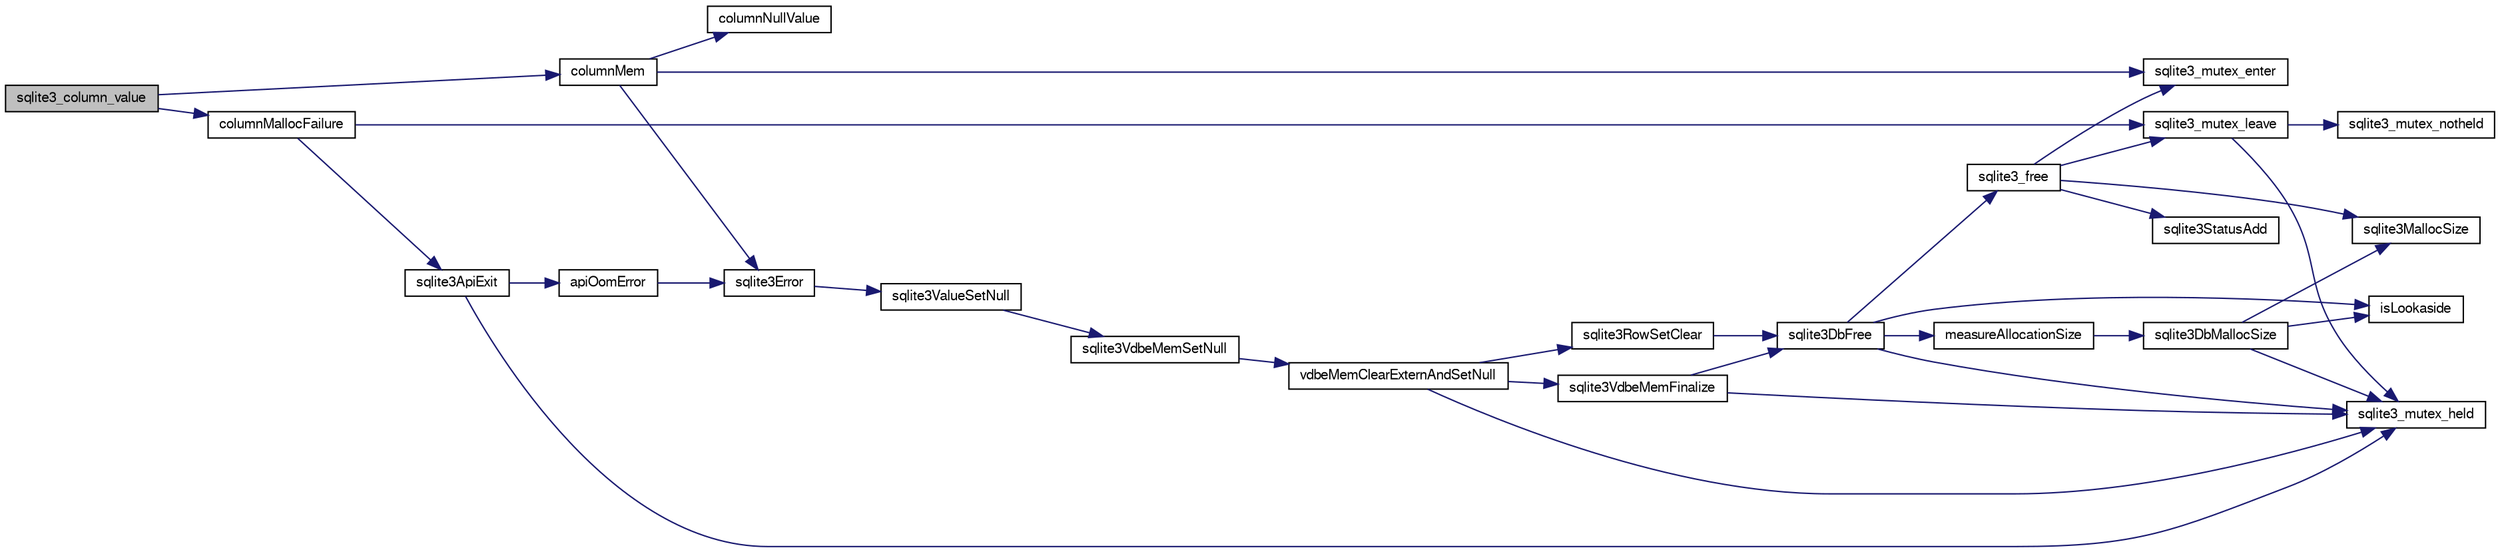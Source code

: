 digraph "sqlite3_column_value"
{
  edge [fontname="FreeSans",fontsize="10",labelfontname="FreeSans",labelfontsize="10"];
  node [fontname="FreeSans",fontsize="10",shape=record];
  rankdir="LR";
  Node321113 [label="sqlite3_column_value",height=0.2,width=0.4,color="black", fillcolor="grey75", style="filled", fontcolor="black"];
  Node321113 -> Node321114 [color="midnightblue",fontsize="10",style="solid",fontname="FreeSans"];
  Node321114 [label="columnMem",height=0.2,width=0.4,color="black", fillcolor="white", style="filled",URL="$sqlite3_8c.html#a3cff107b1379611ef486ef2f925eb129"];
  Node321114 -> Node321115 [color="midnightblue",fontsize="10",style="solid",fontname="FreeSans"];
  Node321115 [label="sqlite3_mutex_enter",height=0.2,width=0.4,color="black", fillcolor="white", style="filled",URL="$sqlite3_8c.html#a1c12cde690bd89f104de5cbad12a6bf5"];
  Node321114 -> Node321116 [color="midnightblue",fontsize="10",style="solid",fontname="FreeSans"];
  Node321116 [label="sqlite3Error",height=0.2,width=0.4,color="black", fillcolor="white", style="filled",URL="$sqlite3_8c.html#a4ba5e8be78db50d5538dcaa45bcf74d3"];
  Node321116 -> Node321117 [color="midnightblue",fontsize="10",style="solid",fontname="FreeSans"];
  Node321117 [label="sqlite3ValueSetNull",height=0.2,width=0.4,color="black", fillcolor="white", style="filled",URL="$sqlite3_8c.html#ad9bc4507a7806b37946116afbe183b95"];
  Node321117 -> Node321118 [color="midnightblue",fontsize="10",style="solid",fontname="FreeSans"];
  Node321118 [label="sqlite3VdbeMemSetNull",height=0.2,width=0.4,color="black", fillcolor="white", style="filled",URL="$sqlite3_8c.html#ae01092c23aebaf8a3ebdf3954609b410"];
  Node321118 -> Node321119 [color="midnightblue",fontsize="10",style="solid",fontname="FreeSans"];
  Node321119 [label="vdbeMemClearExternAndSetNull",height=0.2,width=0.4,color="black", fillcolor="white", style="filled",URL="$sqlite3_8c.html#a29c41a360fb0e86b817777daf061230c"];
  Node321119 -> Node321120 [color="midnightblue",fontsize="10",style="solid",fontname="FreeSans"];
  Node321120 [label="sqlite3_mutex_held",height=0.2,width=0.4,color="black", fillcolor="white", style="filled",URL="$sqlite3_8c.html#acf77da68932b6bc163c5e68547ecc3e7"];
  Node321119 -> Node321121 [color="midnightblue",fontsize="10",style="solid",fontname="FreeSans"];
  Node321121 [label="sqlite3VdbeMemFinalize",height=0.2,width=0.4,color="black", fillcolor="white", style="filled",URL="$sqlite3_8c.html#a2568220f48ddef81b1c43e401042d9d2"];
  Node321121 -> Node321120 [color="midnightblue",fontsize="10",style="solid",fontname="FreeSans"];
  Node321121 -> Node321122 [color="midnightblue",fontsize="10",style="solid",fontname="FreeSans"];
  Node321122 [label="sqlite3DbFree",height=0.2,width=0.4,color="black", fillcolor="white", style="filled",URL="$sqlite3_8c.html#ac70ab821a6607b4a1b909582dc37a069"];
  Node321122 -> Node321120 [color="midnightblue",fontsize="10",style="solid",fontname="FreeSans"];
  Node321122 -> Node321123 [color="midnightblue",fontsize="10",style="solid",fontname="FreeSans"];
  Node321123 [label="measureAllocationSize",height=0.2,width=0.4,color="black", fillcolor="white", style="filled",URL="$sqlite3_8c.html#a45731e644a22fdb756e2b6337224217a"];
  Node321123 -> Node321124 [color="midnightblue",fontsize="10",style="solid",fontname="FreeSans"];
  Node321124 [label="sqlite3DbMallocSize",height=0.2,width=0.4,color="black", fillcolor="white", style="filled",URL="$sqlite3_8c.html#aa397e5a8a03495203a0767abf0a71f86"];
  Node321124 -> Node321125 [color="midnightblue",fontsize="10",style="solid",fontname="FreeSans"];
  Node321125 [label="sqlite3MallocSize",height=0.2,width=0.4,color="black", fillcolor="white", style="filled",URL="$sqlite3_8c.html#acf5d2a5f35270bafb050bd2def576955"];
  Node321124 -> Node321120 [color="midnightblue",fontsize="10",style="solid",fontname="FreeSans"];
  Node321124 -> Node321126 [color="midnightblue",fontsize="10",style="solid",fontname="FreeSans"];
  Node321126 [label="isLookaside",height=0.2,width=0.4,color="black", fillcolor="white", style="filled",URL="$sqlite3_8c.html#a770fa05ff9717b75e16f4d968a77b897"];
  Node321122 -> Node321126 [color="midnightblue",fontsize="10",style="solid",fontname="FreeSans"];
  Node321122 -> Node321127 [color="midnightblue",fontsize="10",style="solid",fontname="FreeSans"];
  Node321127 [label="sqlite3_free",height=0.2,width=0.4,color="black", fillcolor="white", style="filled",URL="$sqlite3_8c.html#a6552349e36a8a691af5487999ab09519"];
  Node321127 -> Node321115 [color="midnightblue",fontsize="10",style="solid",fontname="FreeSans"];
  Node321127 -> Node321128 [color="midnightblue",fontsize="10",style="solid",fontname="FreeSans"];
  Node321128 [label="sqlite3StatusAdd",height=0.2,width=0.4,color="black", fillcolor="white", style="filled",URL="$sqlite3_8c.html#afa029f93586aeab4cc85360905dae9cd"];
  Node321127 -> Node321125 [color="midnightblue",fontsize="10",style="solid",fontname="FreeSans"];
  Node321127 -> Node321129 [color="midnightblue",fontsize="10",style="solid",fontname="FreeSans"];
  Node321129 [label="sqlite3_mutex_leave",height=0.2,width=0.4,color="black", fillcolor="white", style="filled",URL="$sqlite3_8c.html#a5838d235601dbd3c1fa993555c6bcc93"];
  Node321129 -> Node321120 [color="midnightblue",fontsize="10",style="solid",fontname="FreeSans"];
  Node321129 -> Node321130 [color="midnightblue",fontsize="10",style="solid",fontname="FreeSans"];
  Node321130 [label="sqlite3_mutex_notheld",height=0.2,width=0.4,color="black", fillcolor="white", style="filled",URL="$sqlite3_8c.html#a83967c837c1c000d3b5adcfaa688f5dc"];
  Node321119 -> Node321131 [color="midnightblue",fontsize="10",style="solid",fontname="FreeSans"];
  Node321131 [label="sqlite3RowSetClear",height=0.2,width=0.4,color="black", fillcolor="white", style="filled",URL="$sqlite3_8c.html#ae153de0cd969511a607e26deeca80342"];
  Node321131 -> Node321122 [color="midnightblue",fontsize="10",style="solid",fontname="FreeSans"];
  Node321114 -> Node321132 [color="midnightblue",fontsize="10",style="solid",fontname="FreeSans"];
  Node321132 [label="columnNullValue",height=0.2,width=0.4,color="black", fillcolor="white", style="filled",URL="$sqlite3_8c.html#a44f279f21a9e88b40359d2df7c1b4796"];
  Node321113 -> Node321133 [color="midnightblue",fontsize="10",style="solid",fontname="FreeSans"];
  Node321133 [label="columnMallocFailure",height=0.2,width=0.4,color="black", fillcolor="white", style="filled",URL="$sqlite3_8c.html#a63052778ce6eb1802597a006922a4044"];
  Node321133 -> Node321134 [color="midnightblue",fontsize="10",style="solid",fontname="FreeSans"];
  Node321134 [label="sqlite3ApiExit",height=0.2,width=0.4,color="black", fillcolor="white", style="filled",URL="$sqlite3_8c.html#ae5a967ec6172298db98b6090bbd1dd9b"];
  Node321134 -> Node321120 [color="midnightblue",fontsize="10",style="solid",fontname="FreeSans"];
  Node321134 -> Node321135 [color="midnightblue",fontsize="10",style="solid",fontname="FreeSans"];
  Node321135 [label="apiOomError",height=0.2,width=0.4,color="black", fillcolor="white", style="filled",URL="$sqlite3_8c.html#a55c294da0c468873c7f7ea59378b8b9c"];
  Node321135 -> Node321116 [color="midnightblue",fontsize="10",style="solid",fontname="FreeSans"];
  Node321133 -> Node321129 [color="midnightblue",fontsize="10",style="solid",fontname="FreeSans"];
}

